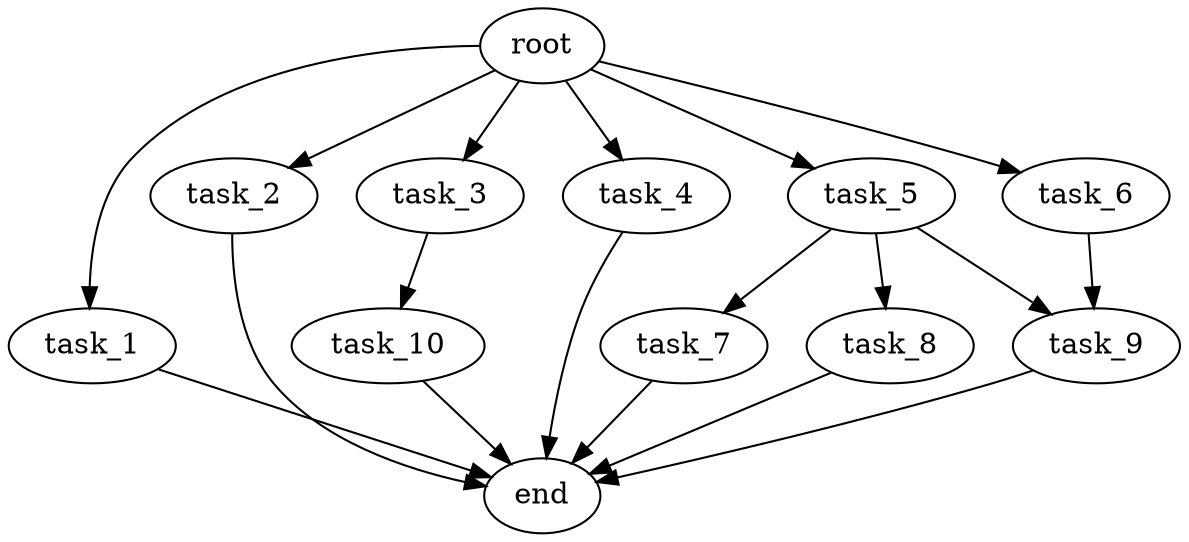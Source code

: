 digraph G {
  root [size="0.000000e+00"];
  task_1 [size="1.543217e+09"];
  task_2 [size="9.371660e+10"];
  task_3 [size="9.620813e+10"];
  task_4 [size="1.174045e+10"];
  task_5 [size="9.995720e+10"];
  task_6 [size="4.789730e+10"];
  task_7 [size="2.426689e+10"];
  task_8 [size="6.044411e+10"];
  task_9 [size="2.045927e+10"];
  task_10 [size="9.151349e+10"];
  end [size="0.000000e+00"];

  root -> task_1 [size="1.000000e-12"];
  root -> task_2 [size="1.000000e-12"];
  root -> task_3 [size="1.000000e-12"];
  root -> task_4 [size="1.000000e-12"];
  root -> task_5 [size="1.000000e-12"];
  root -> task_6 [size="1.000000e-12"];
  task_1 -> end [size="1.000000e-12"];
  task_2 -> end [size="1.000000e-12"];
  task_3 -> task_10 [size="9.151349e+08"];
  task_4 -> end [size="1.000000e-12"];
  task_5 -> task_7 [size="2.426689e+08"];
  task_5 -> task_8 [size="6.044411e+08"];
  task_5 -> task_9 [size="1.022963e+08"];
  task_6 -> task_9 [size="1.022963e+08"];
  task_7 -> end [size="1.000000e-12"];
  task_8 -> end [size="1.000000e-12"];
  task_9 -> end [size="1.000000e-12"];
  task_10 -> end [size="1.000000e-12"];
}
